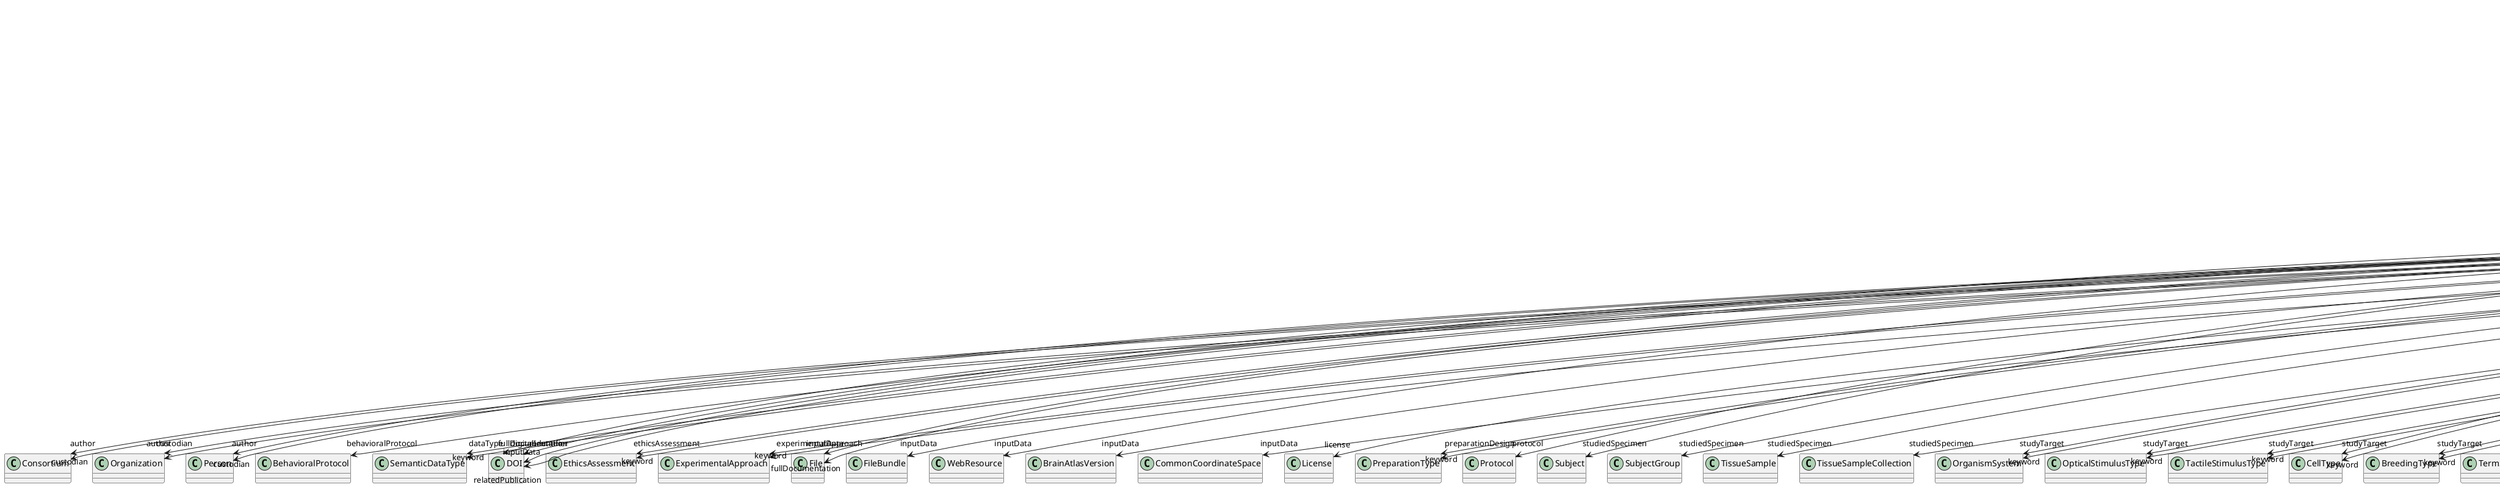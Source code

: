 @startuml
class DatasetVersion {
+author
+behavioralProtocol
+dataType
+digitalIdentifier
+ethicsAssessment
+experimentalApproach
+inputData
+isAlternativeVersionOf
+isNewVersionOf
+license
+preparationDesign
+protocol
+studiedSpecimen
+studyTarget
+technique
+accessibility
+copyright
+custodian
+description
+fullDocumentation
+fullName
+funding
+homepage
+howToCite
+keyword
+otherContribution
+relatedPublication
+releaseDate
+repository
+shortName
+supportChannel
+versionIdentifier
+versionInnovation

}
DatasetVersion -d-> "author" Consortium
DatasetVersion -d-> "author" Organization
DatasetVersion -d-> "author" Person
DatasetVersion -d-> "behavioralProtocol" BehavioralProtocol
DatasetVersion -d-> "dataType" SemanticDataType
DatasetVersion -d-> "digitalIdentifier" DOI
DatasetVersion -d-> "ethicsAssessment" EthicsAssessment
DatasetVersion -d-> "experimentalApproach" ExperimentalApproach
DatasetVersion -d-> "inputData" DOI
DatasetVersion -d-> "inputData" File
DatasetVersion -d-> "inputData" FileBundle
DatasetVersion -d-> "inputData" WebResource
DatasetVersion -d-> "inputData" BrainAtlasVersion
DatasetVersion -d-> "inputData" CommonCoordinateSpace
DatasetVersion -d-> "isAlternativeVersionOf" DatasetVersion
DatasetVersion -d-> "isNewVersionOf" DatasetVersion
DatasetVersion -d-> "license" License
DatasetVersion -d-> "preparationDesign" PreparationType
DatasetVersion -d-> "protocol" Protocol
DatasetVersion -d-> "studiedSpecimen" Subject
DatasetVersion -d-> "studiedSpecimen" SubjectGroup
DatasetVersion -d-> "studiedSpecimen" TissueSample
DatasetVersion -d-> "studiedSpecimen" TissueSampleCollection
DatasetVersion -d-> "studyTarget" OrganismSystem
DatasetVersion -d-> "studyTarget" OpticalStimulusType
DatasetVersion -d-> "studyTarget" TactileStimulusType
DatasetVersion -d-> "studyTarget" CellType
DatasetVersion -d-> "studyTarget" BreedingType
DatasetVersion -d-> "studyTarget" TermSuggestion
DatasetVersion -d-> "studyTarget" GustatoryStimulusType
DatasetVersion -d-> "studyTarget" UBERONParcellation
DatasetVersion -d-> "studyTarget" OrganismSubstance
DatasetVersion -d-> "studyTarget" OlfactoryStimulusType
DatasetVersion -d-> "studyTarget" Species
DatasetVersion -d-> "studyTarget" ElectricalStimulusType
DatasetVersion -d-> "studyTarget" Handedness
DatasetVersion -d-> "studyTarget" DiseaseModel
DatasetVersion -d-> "studyTarget" BiologicalSex
DatasetVersion -d-> "studyTarget" GeneticStrainType
DatasetVersion -d-> "studyTarget" MolecularEntity
DatasetVersion -d-> "studyTarget" CellCultureType
DatasetVersion -d-> "studyTarget" VisualStimulusType
DatasetVersion -d-> "studyTarget" Disease
DatasetVersion -d-> "studyTarget" AuditoryStimulusType
DatasetVersion -d-> "studyTarget" BiologicalOrder
DatasetVersion -d-> "studyTarget" Organ
DatasetVersion -d-> "studyTarget" SubcellularEntity
DatasetVersion -d-> "studyTarget" CustomAnatomicalEntity
DatasetVersion -d-> "studyTarget" ParcellationEntityVersion
DatasetVersion -d-> "studyTarget" ParcellationEntity
DatasetVersion -d-> "accessibility" ProductAccessibility
DatasetVersion -d-> "copyright" Copyright
DatasetVersion -d-> "custodian" Consortium
DatasetVersion -d-> "custodian" Organization
DatasetVersion -d-> "custodian" Person
DatasetVersion -d-> "fullDocumentation" DOI
DatasetVersion -d-> "fullDocumentation" File
DatasetVersion -d-> "fullDocumentation" URL
DatasetVersion -d-> "funding" Funding
DatasetVersion -d-> "homepage" URL
DatasetVersion -d-> "keyword" OrganismSystem
DatasetVersion -d-> "keyword" AnatomicalPlane
DatasetVersion -d-> "keyword" DeviceType
DatasetVersion -d-> "keyword" AnnotationType
DatasetVersion -d-> "keyword" OpticalStimulusType
DatasetVersion -d-> "keyword" TactileStimulusType
DatasetVersion -d-> "keyword" ExperimentalApproach
DatasetVersion -d-> "keyword" CellType
DatasetVersion -d-> "keyword" Laterality
DatasetVersion -d-> "keyword" MetaDataModelType
DatasetVersion -d-> "keyword" FileUsageRole
DatasetVersion -d-> "keyword" OperatingDevice
DatasetVersion -d-> "keyword" BreedingType
DatasetVersion -d-> "keyword" PatchClampVariation
DatasetVersion -d-> "keyword" TermSuggestion
DatasetVersion -d-> "keyword" AnnotationCriteriaType
DatasetVersion -d-> "keyword" GustatoryStimulusType
DatasetVersion -d-> "keyword" DifferenceMeasure
DatasetVersion -d-> "keyword" UnitOfMeasurement
DatasetVersion -d-> "keyword" UBERONParcellation
DatasetVersion -d-> "keyword" OrganismSubstance
DatasetVersion -d-> "keyword" ContributionType
DatasetVersion -d-> "keyword" OlfactoryStimulusType
DatasetVersion -d-> "keyword" Species
DatasetVersion -d-> "keyword" QualitativeOverlap
DatasetVersion -d-> "keyword" CranialWindowReinforcementType
DatasetVersion -d-> "keyword" ElectricalStimulusType
DatasetVersion -d-> "keyword" SoftwareFeature
DatasetVersion -d-> "keyword" Handedness
DatasetVersion -d-> "keyword" ModelAbstractionLevel
DatasetVersion -d-> "keyword" TissueSampleAttribute
DatasetVersion -d-> "keyword" Language
DatasetVersion -d-> "keyword" AnatomicalAxesOrientation
DatasetVersion -d-> "keyword" CriteriaQualityType
DatasetVersion -d-> "keyword" DiseaseModel
DatasetVersion -d-> "keyword" EducationalLevel
DatasetVersion -d-> "keyword" SoftwareApplicationCategory
DatasetVersion -d-> "keyword" ProductAccessibility
DatasetVersion -d-> "keyword" BiologicalSex
DatasetVersion -d-> "keyword" StimulationTechnique
DatasetVersion -d-> "keyword" ModelScope
DatasetVersion -d-> "keyword" GeneticStrainType
DatasetVersion -d-> "keyword" OperatingSystem
DatasetVersion -d-> "keyword" DataType
DatasetVersion -d-> "keyword" SemanticDataType
DatasetVersion -d-> "keyword" EthicsAssessment
DatasetVersion -d-> "keyword" MolecularEntity
DatasetVersion -d-> "keyword" ProgrammingLanguage
DatasetVersion -d-> "keyword" LearningResourceType
DatasetVersion -d-> "keyword" CellCultureType
DatasetVersion -d-> "keyword" Technique
DatasetVersion -d-> "keyword" FileBundleGrouping
DatasetVersion -d-> "keyword" StimulationApproach
DatasetVersion -d-> "keyword" VisualStimulusType
DatasetVersion -d-> "keyword" AtlasType
DatasetVersion -d-> "keyword" Terminology
DatasetVersion -d-> "keyword" SubjectAttribute
DatasetVersion -d-> "keyword" TissueSampleType
DatasetVersion -d-> "keyword" Disease
DatasetVersion -d-> "keyword" PreparationType
DatasetVersion -d-> "keyword" MeasuredQuantity
DatasetVersion -d-> "keyword" AuditoryStimulusType
DatasetVersion -d-> "keyword" SetupType
DatasetVersion -d-> "keyword" Service
DatasetVersion -d-> "keyword" BiologicalOrder
DatasetVersion -d-> "keyword" FileRepositoryType
DatasetVersion -d-> "keyword" CranialWindowConstructionType
DatasetVersion -d-> "keyword" Organ
DatasetVersion -d-> "keyword" SubcellularEntity
DatasetVersion -d-> "keyword" ActionStatusType
DatasetVersion -d-> "keyword" AgeCategory
DatasetVersion -d-> "keyword" ChemicalMixtureType
DatasetVersion -d-> "keyword" TypeOfUncertainty
DatasetVersion -d-> "otherContribution" Contribution
DatasetVersion -d-> "relatedPublication" DOI
DatasetVersion -d-> "relatedPublication" ISBN
DatasetVersion -d-> "relatedPublication" HANDLE
DatasetVersion -d-> "repository" FileRepository

@enduml